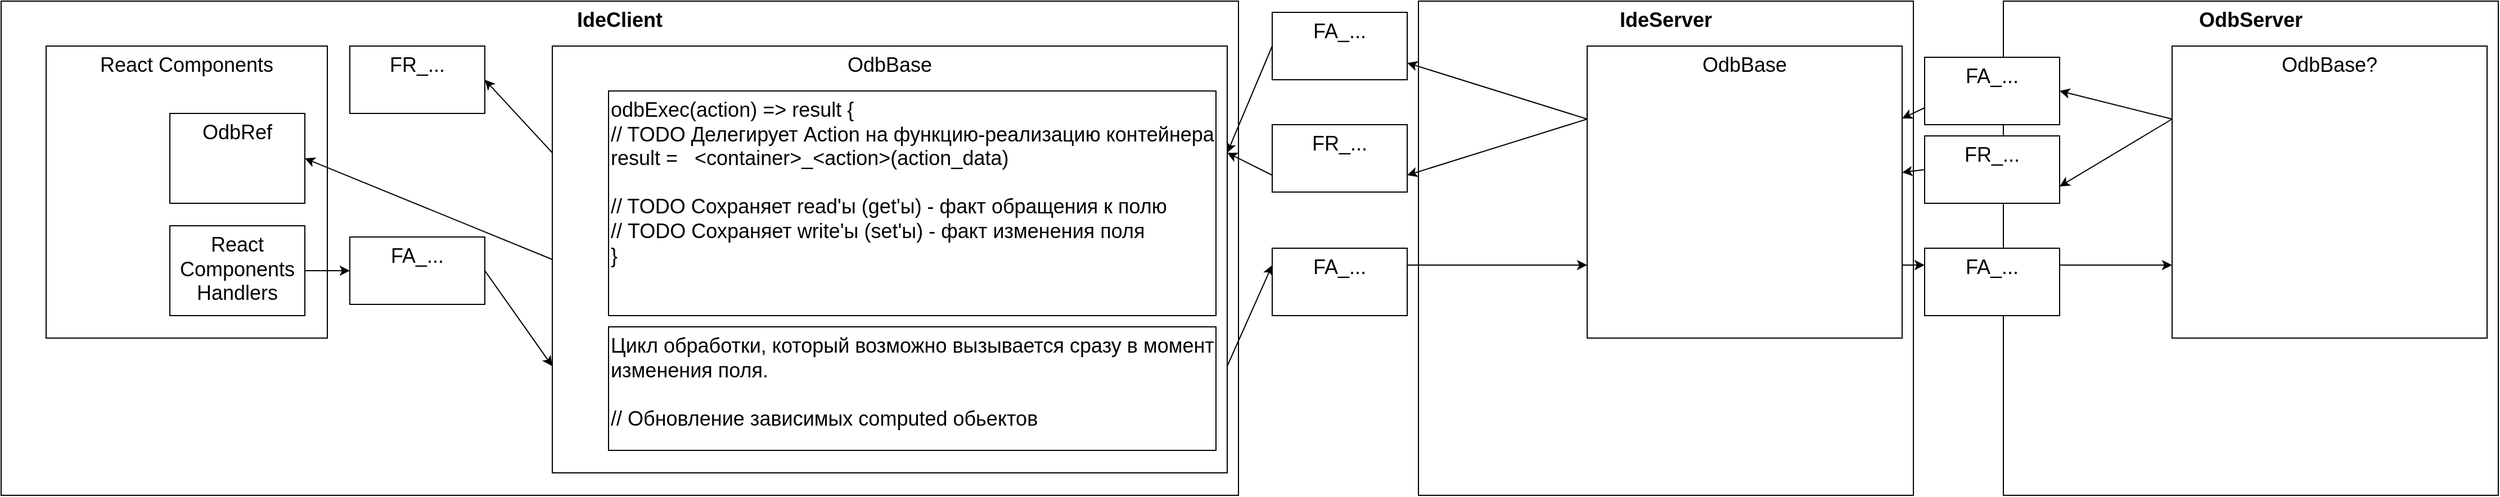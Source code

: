 <mxfile version="14.8.4" type="github">
  <diagram id="9HvD0sz4udPKi0_lL-Rm" name="Page-1">
    <mxGraphModel dx="5204" dy="1007" grid="1" gridSize="10" guides="1" tooltips="1" connect="1" arrows="1" fold="1" page="1" pageScale="1" pageWidth="3300" pageHeight="4681" math="0" shadow="0">
      <root>
        <mxCell id="0" />
        <mxCell id="1" parent="0" />
        <mxCell id="oTxO169JMgiFp66qN5_v-1" value="IdeClient" style="rounded=0;whiteSpace=wrap;html=1;verticalAlign=top;fontStyle=1;fontSize=18;" vertex="1" parent="1">
          <mxGeometry x="-460" y="2720" width="1100" height="440" as="geometry" />
        </mxCell>
        <mxCell id="oTxO169JMgiFp66qN5_v-2" value="IdeServer" style="rounded=0;whiteSpace=wrap;html=1;verticalAlign=top;fontStyle=1;fontSize=18;" vertex="1" parent="1">
          <mxGeometry x="800" y="2720" width="440" height="440" as="geometry" />
        </mxCell>
        <mxCell id="oTxO169JMgiFp66qN5_v-5" value="OdbServer" style="rounded=0;whiteSpace=wrap;html=1;verticalAlign=top;fontStyle=1;fontSize=18;" vertex="1" parent="1">
          <mxGeometry x="1320" y="2720" width="440" height="440" as="geometry" />
        </mxCell>
        <mxCell id="oTxO169JMgiFp66qN5_v-8" value="FA_..." style="rounded=0;whiteSpace=wrap;html=1;fontSize=18;verticalAlign=top;" vertex="1" parent="1">
          <mxGeometry x="-150" y="2930" width="120" height="60" as="geometry" />
        </mxCell>
        <mxCell id="oTxO169JMgiFp66qN5_v-9" value="" style="endArrow=classic;html=1;fontSize=18;exitX=1;exitY=0.5;exitDx=0;exitDy=0;entryX=0;entryY=0.75;entryDx=0;entryDy=0;" edge="1" parent="1" source="oTxO169JMgiFp66qN5_v-8" target="oTxO169JMgiFp66qN5_v-20">
          <mxGeometry width="50" height="50" relative="1" as="geometry">
            <mxPoint x="480" y="3240" as="sourcePoint" />
            <mxPoint x="410" y="2927.5" as="targetPoint" />
          </mxGeometry>
        </mxCell>
        <mxCell id="oTxO169JMgiFp66qN5_v-10" value="FR_..." style="rounded=0;whiteSpace=wrap;html=1;fontSize=18;verticalAlign=top;" vertex="1" parent="1">
          <mxGeometry x="-150" y="2760" width="120" height="60" as="geometry" />
        </mxCell>
        <mxCell id="oTxO169JMgiFp66qN5_v-11" value="" style="endArrow=classic;html=1;fontSize=18;entryX=1;entryY=0.5;entryDx=0;entryDy=0;exitX=0;exitY=0.25;exitDx=0;exitDy=0;" edge="1" parent="1" source="oTxO169JMgiFp66qN5_v-20" target="oTxO169JMgiFp66qN5_v-10">
          <mxGeometry width="50" height="50" relative="1" as="geometry">
            <mxPoint x="400" y="2782.5" as="sourcePoint" />
            <mxPoint x="410" y="2697.5" as="targetPoint" />
          </mxGeometry>
        </mxCell>
        <mxCell id="oTxO169JMgiFp66qN5_v-13" value="React Components" style="rounded=0;whiteSpace=wrap;html=1;fontSize=18;verticalAlign=top;" vertex="1" parent="1">
          <mxGeometry x="-420" y="2760" width="250" height="260" as="geometry" />
        </mxCell>
        <mxCell id="oTxO169JMgiFp66qN5_v-14" value="" style="endArrow=classic;html=1;fontSize=18;entryX=0;entryY=0.5;entryDx=0;entryDy=0;exitX=1;exitY=0.5;exitDx=0;exitDy=0;" edge="1" parent="1" source="oTxO169JMgiFp66qN5_v-15" target="oTxO169JMgiFp66qN5_v-8">
          <mxGeometry width="50" height="50" relative="1" as="geometry">
            <mxPoint x="-30" y="3380" as="sourcePoint" />
            <mxPoint x="60" y="2920.741" as="targetPoint" />
          </mxGeometry>
        </mxCell>
        <mxCell id="oTxO169JMgiFp66qN5_v-15" value="React Components&lt;br&gt;Handlers" style="rounded=0;whiteSpace=wrap;html=1;fontSize=18;verticalAlign=top;" vertex="1" parent="1">
          <mxGeometry x="-310" y="2920" width="120" height="80" as="geometry" />
        </mxCell>
        <mxCell id="oTxO169JMgiFp66qN5_v-18" value="OdbRef" style="rounded=0;whiteSpace=wrap;html=1;fontSize=18;verticalAlign=top;" vertex="1" parent="1">
          <mxGeometry x="-310" y="2820" width="120" height="80" as="geometry" />
        </mxCell>
        <mxCell id="oTxO169JMgiFp66qN5_v-19" value="" style="endArrow=classic;html=1;fontSize=18;entryX=1;entryY=0.5;entryDx=0;entryDy=0;exitX=0;exitY=0.5;exitDx=0;exitDy=0;" edge="1" parent="1" source="oTxO169JMgiFp66qN5_v-20" target="oTxO169JMgiFp66qN5_v-18">
          <mxGeometry width="50" height="50" relative="1" as="geometry">
            <mxPoint x="420" y="2829.259" as="sourcePoint" />
            <mxPoint x="380" y="2810" as="targetPoint" />
          </mxGeometry>
        </mxCell>
        <mxCell id="oTxO169JMgiFp66qN5_v-20" value="&lt;span&gt;OdbBase&lt;/span&gt;" style="rounded=0;whiteSpace=wrap;html=1;fontSize=18;verticalAlign=top;" vertex="1" parent="1">
          <mxGeometry x="30" y="2760" width="600" height="380" as="geometry" />
        </mxCell>
        <mxCell id="oTxO169JMgiFp66qN5_v-22" value="&lt;span&gt;OdbBase&lt;/span&gt;" style="rounded=0;whiteSpace=wrap;html=1;fontSize=18;verticalAlign=top;" vertex="1" parent="1">
          <mxGeometry x="950" y="2760" width="280" height="260" as="geometry" />
        </mxCell>
        <mxCell id="oTxO169JMgiFp66qN5_v-23" value="" style="endArrow=classic;html=1;fontSize=18;exitX=1;exitY=0.75;exitDx=0;exitDy=0;entryX=0;entryY=0.25;entryDx=0;entryDy=0;" edge="1" parent="1" source="oTxO169JMgiFp66qN5_v-20" target="oTxO169JMgiFp66qN5_v-24">
          <mxGeometry width="50" height="50" relative="1" as="geometry">
            <mxPoint x="650" y="3340" as="sourcePoint" />
            <mxPoint x="740" y="3280" as="targetPoint" />
          </mxGeometry>
        </mxCell>
        <mxCell id="oTxO169JMgiFp66qN5_v-24" value="FA_..." style="rounded=0;whiteSpace=wrap;html=1;fontSize=18;verticalAlign=top;" vertex="1" parent="1">
          <mxGeometry x="670" y="2940" width="120" height="60" as="geometry" />
        </mxCell>
        <mxCell id="oTxO169JMgiFp66qN5_v-25" value="FR_..." style="rounded=0;whiteSpace=wrap;html=1;fontSize=18;verticalAlign=top;" vertex="1" parent="1">
          <mxGeometry x="670" y="2830" width="120" height="60" as="geometry" />
        </mxCell>
        <mxCell id="oTxO169JMgiFp66qN5_v-26" value="" style="endArrow=classic;html=1;fontSize=18;exitX=1;exitY=0.25;exitDx=0;exitDy=0;entryX=0;entryY=0.75;entryDx=0;entryDy=0;" edge="1" parent="1" source="oTxO169JMgiFp66qN5_v-24" target="oTxO169JMgiFp66qN5_v-22">
          <mxGeometry width="50" height="50" relative="1" as="geometry">
            <mxPoint x="640" y="2965" as="sourcePoint" />
            <mxPoint x="680" y="2965" as="targetPoint" />
          </mxGeometry>
        </mxCell>
        <mxCell id="oTxO169JMgiFp66qN5_v-27" value="" style="endArrow=classic;html=1;fontSize=18;exitX=0;exitY=0.25;exitDx=0;exitDy=0;entryX=1;entryY=0.75;entryDx=0;entryDy=0;" edge="1" parent="1" source="oTxO169JMgiFp66qN5_v-22" target="oTxO169JMgiFp66qN5_v-25">
          <mxGeometry width="50" height="50" relative="1" as="geometry">
            <mxPoint x="800" y="2965" as="sourcePoint" />
            <mxPoint x="960" y="2965" as="targetPoint" />
          </mxGeometry>
        </mxCell>
        <mxCell id="oTxO169JMgiFp66qN5_v-28" value="" style="endArrow=classic;html=1;fontSize=18;exitX=0;exitY=0.75;exitDx=0;exitDy=0;entryX=1;entryY=0.25;entryDx=0;entryDy=0;" edge="1" parent="1" source="oTxO169JMgiFp66qN5_v-25" target="oTxO169JMgiFp66qN5_v-20">
          <mxGeometry width="50" height="50" relative="1" as="geometry">
            <mxPoint x="960" y="2835" as="sourcePoint" />
            <mxPoint x="800" y="2815" as="targetPoint" />
          </mxGeometry>
        </mxCell>
        <mxCell id="oTxO169JMgiFp66qN5_v-29" value="&lt;span&gt;OdbBase?&lt;/span&gt;" style="rounded=0;whiteSpace=wrap;html=1;fontSize=18;verticalAlign=top;" vertex="1" parent="1">
          <mxGeometry x="1470" y="2760" width="280" height="260" as="geometry" />
        </mxCell>
        <mxCell id="oTxO169JMgiFp66qN5_v-30" value="FA_..." style="rounded=0;whiteSpace=wrap;html=1;fontSize=18;verticalAlign=top;" vertex="1" parent="1">
          <mxGeometry x="1250" y="2940" width="120" height="60" as="geometry" />
        </mxCell>
        <mxCell id="oTxO169JMgiFp66qN5_v-31" value="FR_..." style="rounded=0;whiteSpace=wrap;html=1;fontSize=18;verticalAlign=top;" vertex="1" parent="1">
          <mxGeometry x="1250" y="2840" width="120" height="60" as="geometry" />
        </mxCell>
        <mxCell id="oTxO169JMgiFp66qN5_v-32" value="" style="endArrow=classic;html=1;fontSize=18;exitX=1;exitY=0.25;exitDx=0;exitDy=0;entryX=0;entryY=0.75;entryDx=0;entryDy=0;" edge="1" source="oTxO169JMgiFp66qN5_v-30" parent="1" target="oTxO169JMgiFp66qN5_v-29">
          <mxGeometry width="50" height="50" relative="1" as="geometry">
            <mxPoint x="1220" y="2965" as="sourcePoint" />
            <mxPoint x="1530" y="2955" as="targetPoint" />
          </mxGeometry>
        </mxCell>
        <mxCell id="oTxO169JMgiFp66qN5_v-33" value="" style="endArrow=classic;html=1;fontSize=18;exitX=0;exitY=0.25;exitDx=0;exitDy=0;entryX=1;entryY=0.75;entryDx=0;entryDy=0;" edge="1" target="oTxO169JMgiFp66qN5_v-31" parent="1" source="oTxO169JMgiFp66qN5_v-29">
          <mxGeometry width="50" height="50" relative="1" as="geometry">
            <mxPoint x="1530" y="2825" as="sourcePoint" />
            <mxPoint x="1540" y="2965" as="targetPoint" />
          </mxGeometry>
        </mxCell>
        <mxCell id="oTxO169JMgiFp66qN5_v-34" value="" style="endArrow=classic;html=1;fontSize=18;exitX=1;exitY=0.75;exitDx=0;exitDy=0;entryX=0;entryY=0.25;entryDx=0;entryDy=0;" edge="1" parent="1" source="oTxO169JMgiFp66qN5_v-22" target="oTxO169JMgiFp66qN5_v-30">
          <mxGeometry width="50" height="50" relative="1" as="geometry">
            <mxPoint x="1380" y="2965" as="sourcePoint" />
            <mxPoint x="1480" y="2965" as="targetPoint" />
          </mxGeometry>
        </mxCell>
        <mxCell id="oTxO169JMgiFp66qN5_v-37" value="" style="endArrow=classic;html=1;fontSize=18;exitX=0;exitY=0.5;exitDx=0;exitDy=0;" edge="1" parent="1" source="oTxO169JMgiFp66qN5_v-31" target="oTxO169JMgiFp66qN5_v-22">
          <mxGeometry width="50" height="50" relative="1" as="geometry">
            <mxPoint x="1240" y="2965" as="sourcePoint" />
            <mxPoint x="1260" y="2965" as="targetPoint" />
          </mxGeometry>
        </mxCell>
        <mxCell id="oTxO169JMgiFp66qN5_v-38" value="odbExec(action) =&amp;gt; result {&lt;br&gt;// TODO Делегирует Action на функцию-реализацию контейнера&lt;br&gt;result =&amp;nbsp; &amp;nbsp;&amp;lt;container&amp;gt;_&amp;lt;action&amp;gt;(action_data)&lt;br&gt;&lt;br&gt;// TODO Сохраняет read&#39;ы (get&#39;ы) - факт обращения к полю&lt;br&gt;// TODO Сохраняет write&#39;ы (set&#39;ы) - факт изменения поля&lt;br&gt;}" style="rounded=0;whiteSpace=wrap;html=1;fontSize=18;verticalAlign=top;align=left;" vertex="1" parent="1">
          <mxGeometry x="80" y="2800" width="540" height="200" as="geometry" />
        </mxCell>
        <mxCell id="oTxO169JMgiFp66qN5_v-39" value="Цикл обработки, который возможно вызывается сразу в момент изменения поля.&lt;br&gt;&lt;br&gt;// Обновление зависимых computed обьектов" style="rounded=0;whiteSpace=wrap;html=1;fontSize=18;verticalAlign=top;align=left;" vertex="1" parent="1">
          <mxGeometry x="80" y="3010" width="540" height="110" as="geometry" />
        </mxCell>
        <mxCell id="oTxO169JMgiFp66qN5_v-40" value="FA_..." style="rounded=0;whiteSpace=wrap;html=1;fontSize=18;verticalAlign=top;" vertex="1" parent="1">
          <mxGeometry x="670" y="2730" width="120" height="60" as="geometry" />
        </mxCell>
        <mxCell id="oTxO169JMgiFp66qN5_v-41" value="" style="endArrow=classic;html=1;fontSize=18;exitX=0;exitY=0.25;exitDx=0;exitDy=0;entryX=1;entryY=0.75;entryDx=0;entryDy=0;" edge="1" parent="1" source="oTxO169JMgiFp66qN5_v-22" target="oTxO169JMgiFp66qN5_v-40">
          <mxGeometry width="50" height="50" relative="1" as="geometry">
            <mxPoint x="640" y="3055.0" as="sourcePoint" />
            <mxPoint x="680.0" y="2965.0" as="targetPoint" />
          </mxGeometry>
        </mxCell>
        <mxCell id="oTxO169JMgiFp66qN5_v-42" value="" style="endArrow=classic;html=1;fontSize=18;exitX=0;exitY=0.5;exitDx=0;exitDy=0;entryX=1;entryY=0.25;entryDx=0;entryDy=0;" edge="1" parent="1" source="oTxO169JMgiFp66qN5_v-40" target="oTxO169JMgiFp66qN5_v-20">
          <mxGeometry width="50" height="50" relative="1" as="geometry">
            <mxPoint x="960.0" y="2835.0" as="sourcePoint" />
            <mxPoint x="800.0" y="2785.0" as="targetPoint" />
          </mxGeometry>
        </mxCell>
        <mxCell id="oTxO169JMgiFp66qN5_v-43" value="FA_..." style="rounded=0;whiteSpace=wrap;html=1;fontSize=18;verticalAlign=top;" vertex="1" parent="1">
          <mxGeometry x="1250" y="2770" width="120" height="60" as="geometry" />
        </mxCell>
        <mxCell id="oTxO169JMgiFp66qN5_v-44" value="" style="endArrow=classic;html=1;fontSize=18;exitX=0;exitY=0.25;exitDx=0;exitDy=0;entryX=1;entryY=0.5;entryDx=0;entryDy=0;" edge="1" parent="1" source="oTxO169JMgiFp66qN5_v-29" target="oTxO169JMgiFp66qN5_v-43">
          <mxGeometry width="50" height="50" relative="1" as="geometry">
            <mxPoint x="960.0" y="2835.0" as="sourcePoint" />
            <mxPoint x="800.0" y="2885.0" as="targetPoint" />
          </mxGeometry>
        </mxCell>
        <mxCell id="oTxO169JMgiFp66qN5_v-45" value="" style="endArrow=classic;html=1;fontSize=18;exitX=0;exitY=0.75;exitDx=0;exitDy=0;" edge="1" parent="1" source="oTxO169JMgiFp66qN5_v-43" target="oTxO169JMgiFp66qN5_v-22">
          <mxGeometry width="50" height="50" relative="1" as="geometry">
            <mxPoint x="680.0" y="2770.0" as="sourcePoint" />
            <mxPoint x="640" y="2865.0" as="targetPoint" />
          </mxGeometry>
        </mxCell>
      </root>
    </mxGraphModel>
  </diagram>
</mxfile>
